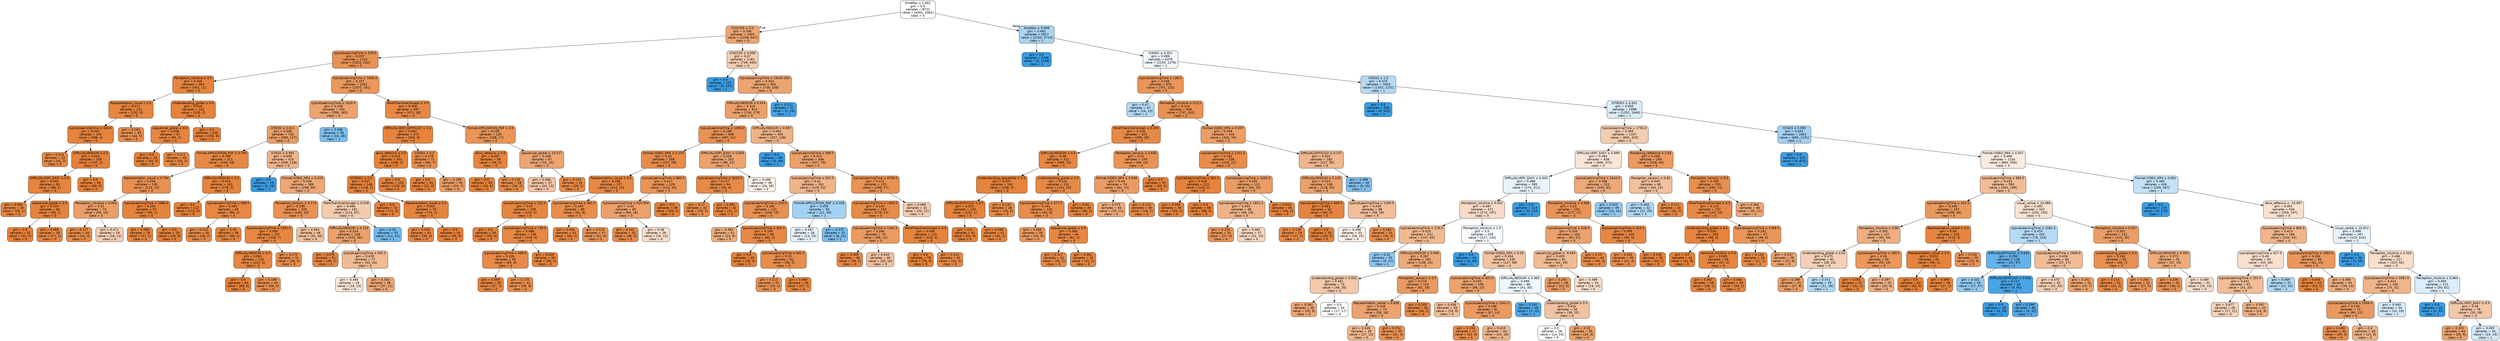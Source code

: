 digraph Tree {
node [shape=box, style="filled, rounded", color="black", fontname=helvetica] ;
edge [fontname=helvetica] ;
0 [label=<timeMax &le; 1.001<br/>gini = 0.5<br/>samples = 8722<br/>value = [4361, 4361]<br/>class = 0>, fillcolor="#e5813900"] ;
1 [label=<ICHCC05 &le; 0.0<br/>gini = 0.346<br/>samples = 2905<br/>value = [2258, 647]<br/>class = 0>, fillcolor="#e58139b6"] ;
0 -> 1 [labeldistance=2.5, labelangle=45, headlabel="True"] ;
2 [label=<typicalLearningTime &le; 529.5<br/>gini = 0.207<br/>samples = 1724<br/>value = [1522, 202]<br/>class = 0>, fillcolor="#e58139dd"] ;
1 -> 2 ;
3 [label=<Perception_intuitive &le; 0.5<br/>gini = 0.046<br/>samples = 463<br/>value = [452, 11]<br/>class = 0>, fillcolor="#e58139f9"] ;
2 -> 3 ;
4 [label=<Representation_visual &le; 0.5<br/>gini = 0.072<br/>samples = 241<br/>value = [232, 9]<br/>class = 0>, fillcolor="#e58139f5"] ;
3 -> 4 ;
5 [label=<typicalLearningTime &le; 164.0<br/>gini = 0.041<br/>samples = 192<br/>value = [188, 4]<br/>class = 0>, fillcolor="#e58139fa"] ;
4 -> 5 ;
6 [label=<gini = 0.114<br/>samples = 33<br/>value = [31, 2]<br/>class = 0>, fillcolor="#e58139ef"] ;
5 -> 6 ;
7 [label=<Difficulty.MEDIUM &le; 0.5<br/>gini = 0.025<br/>samples = 159<br/>value = [157, 2]<br/>class = 0>, fillcolor="#e58139fc"] ;
5 -> 7 ;
8 [label=<Difficulty.VERY_EASY &le; 0.5<br/>gini = 0.043<br/>samples = 90<br/>value = [88, 2]<br/>class = 0>, fillcolor="#e58139f9"] ;
7 -> 8 ;
9 [label=<gini = 0.064<br/>samples = 30<br/>value = [29, 1]<br/>class = 0>, fillcolor="#e58139f6"] ;
8 -> 9 ;
10 [label=<sequencial_global &le; 0.0<br/>gini = 0.033<br/>samples = 60<br/>value = [59, 1]<br/>class = 0>, fillcolor="#e58139fb"] ;
8 -> 10 ;
11 [label=<gini = 0.0<br/>samples = 32<br/>value = [32, 0]<br/>class = 0>, fillcolor="#e58139ff"] ;
10 -> 11 ;
12 [label=<gini = 0.069<br/>samples = 28<br/>value = [27, 1]<br/>class = 0>, fillcolor="#e58139f6"] ;
10 -> 12 ;
13 [label=<gini = 0.0<br/>samples = 69<br/>value = [69, 0]<br/>class = 0>, fillcolor="#e58139ff"] ;
7 -> 13 ;
14 [label=<gini = 0.183<br/>samples = 49<br/>value = [44, 5]<br/>class = 0>, fillcolor="#e58139e2"] ;
4 -> 14 ;
15 [label=<Understanding_global &le; 0.5<br/>gini = 0.018<br/>samples = 222<br/>value = [220, 2]<br/>class = 0>, fillcolor="#e58139fd"] ;
3 -> 15 ;
16 [label=<sequencial_global &le; 0.0<br/>gini = 0.058<br/>samples = 67<br/>value = [65, 2]<br/>class = 0>, fillcolor="#e58139f7"] ;
15 -> 16 ;
17 [label=<gini = 0.0<br/>samples = 33<br/>value = [33, 0]<br/>class = 0>, fillcolor="#e58139ff"] ;
16 -> 17 ;
18 [label=<gini = 0.111<br/>samples = 34<br/>value = [32, 2]<br/>class = 0>, fillcolor="#e58139ef"] ;
16 -> 18 ;
19 [label=<gini = 0.0<br/>samples = 155<br/>value = [155, 0]<br/>class = 0>, fillcolor="#e58139ff"] ;
15 -> 19 ;
20 [label=<typicalLearningTime &le; 1835.0<br/>gini = 0.257<br/>samples = 1261<br/>value = [1070, 191]<br/>class = 0>, fillcolor="#e58139d1"] ;
2 -> 20 ;
21 [label=<typicalLearningTime &le; 1818.0<br/>gini = 0.339<br/>samples = 764<br/>value = [599, 165]<br/>class = 0>, fillcolor="#e58139b9"] ;
20 -> 21 ;
22 [label=<ICRC02 &le; 0.011<br/>gini = 0.306<br/>samples = 726<br/>value = [589, 137]<br/>class = 0>, fillcolor="#e58139c4"] ;
21 -> 22 ;
23 [label=<Format.APPLICATION_PDF &le; 0.794<br/>gini = 0.109<br/>samples = 311<br/>value = [293, 18]<br/>class = 0>, fillcolor="#e58139ef"] ;
22 -> 23 ;
24 [label=<Representation_visual &le; 0.794<br/>gini = 0.204<br/>samples = 130<br/>value = [115, 15]<br/>class = 0>, fillcolor="#e58139de"] ;
23 -> 24 ;
25 [label=<Perception_intuitive &le; 0.004<br/>gini = 0.31<br/>samples = 73<br/>value = [59, 14]<br/>class = 0>, fillcolor="#e58139c2"] ;
24 -> 25 ;
26 [label=<gini = 0.127<br/>samples = 44<br/>value = [41, 3]<br/>class = 0>, fillcolor="#e58139ec"] ;
25 -> 26 ;
27 [label=<gini = 0.471<br/>samples = 29<br/>value = [18, 11]<br/>class = 0>, fillcolor="#e5813963"] ;
25 -> 27 ;
28 [label=<typicalLearningTime &le; 1086.0<br/>gini = 0.034<br/>samples = 57<br/>value = [56, 1]<br/>class = 0>, fillcolor="#e58139fa"] ;
24 -> 28 ;
29 [label=<gini = 0.069<br/>samples = 28<br/>value = [27, 1]<br/>class = 0>, fillcolor="#e58139f6"] ;
28 -> 29 ;
30 [label=<gini = 0.0<br/>samples = 29<br/>value = [29, 0]<br/>class = 0>, fillcolor="#e58139ff"] ;
28 -> 30 ;
31 [label=<Difficulty.MEDIUM &le; 0.5<br/>gini = 0.033<br/>samples = 181<br/>value = [178, 3]<br/>class = 0>, fillcolor="#e58139fb"] ;
23 -> 31 ;
32 [label=<gini = 0.0<br/>samples = 112<br/>value = [112, 0]<br/>class = 0>, fillcolor="#e58139ff"] ;
31 -> 32 ;
33 [label=<typicalLearningTime &le; 999.0<br/>gini = 0.083<br/>samples = 69<br/>value = [66, 3]<br/>class = 0>, fillcolor="#e58139f3"] ;
31 -> 33 ;
34 [label=<gini = 0.124<br/>samples = 30<br/>value = [28, 2]<br/>class = 0>, fillcolor="#e58139ed"] ;
33 -> 34 ;
35 [label=<gini = 0.05<br/>samples = 39<br/>value = [38, 1]<br/>class = 0>, fillcolor="#e58139f8"] ;
33 -> 35 ;
36 [label=<ICFA02 &le; 0.992<br/>gini = 0.409<br/>samples = 415<br/>value = [296, 119]<br/>class = 0>, fillcolor="#e5813998"] ;
22 -> 36 ;
37 [label=<gini = 0.0<br/>samples = 29<br/>value = [0, 29]<br/>class = 1>, fillcolor="#399de5ff"] ;
36 -> 37 ;
38 [label=<Format.VIDEO_MP4 &le; 0.028<br/>gini = 0.358<br/>samples = 386<br/>value = [296, 90]<br/>class = 0>, fillcolor="#e58139b1"] ;
36 -> 38 ;
39 [label=<Perception_sensory &le; 0.174<br/>gini = 0.199<br/>samples = 205<br/>value = [182, 23]<br/>class = 0>, fillcolor="#e58139df"] ;
38 -> 39 ;
40 [label=<typicalLearningTime &le; 1391.0<br/>gini = 0.085<br/>samples = 157<br/>value = [150, 7]<br/>class = 0>, fillcolor="#e58139f3"] ;
39 -> 40 ;
41 [label=<Difficulty.MEDIUM &le; 0.5<br/>gini = 0.061<br/>samples = 126<br/>value = [122, 4]<br/>class = 0>, fillcolor="#e58139f7"] ;
40 -> 41 ;
42 [label=<gini = 0.0<br/>samples = 83<br/>value = [83, 0]<br/>class = 0>, fillcolor="#e58139ff"] ;
41 -> 42 ;
43 [label=<gini = 0.169<br/>samples = 43<br/>value = [39, 4]<br/>class = 0>, fillcolor="#e58139e5"] ;
41 -> 43 ;
44 [label=<gini = 0.175<br/>samples = 31<br/>value = [28, 3]<br/>class = 0>, fillcolor="#e58139e4"] ;
40 -> 44 ;
45 [label=<gini = 0.444<br/>samples = 48<br/>value = [32, 16]<br/>class = 0>, fillcolor="#e581397f"] ;
39 -> 45 ;
46 [label=<MoreThanOneConcept &le; 0.028<br/>gini = 0.466<br/>samples = 181<br/>value = [114, 67]<br/>class = 0>, fillcolor="#e5813969"] ;
38 -> 46 ;
47 [label=<Difficulty.MEDIUM &le; 0.125<br/>gini = 0.324<br/>samples = 128<br/>value = [102, 26]<br/>class = 0>, fillcolor="#e58139be"] ;
46 -> 47 ;
48 [label=<gini = 0.075<br/>samples = 51<br/>value = [49, 2]<br/>class = 0>, fillcolor="#e58139f5"] ;
47 -> 48 ;
49 [label=<typicalLearningTime &le; 902.5<br/>gini = 0.429<br/>samples = 77<br/>value = [53, 24]<br/>class = 0>, fillcolor="#e581398c"] ;
47 -> 49 ;
50 [label=<gini = 0.495<br/>samples = 29<br/>value = [16, 13]<br/>class = 0>, fillcolor="#e5813930"] ;
49 -> 50 ;
51 [label=<gini = 0.353<br/>samples = 48<br/>value = [37, 11]<br/>class = 0>, fillcolor="#e58139b3"] ;
49 -> 51 ;
52 [label=<gini = 0.35<br/>samples = 53<br/>value = [12, 41]<br/>class = 1>, fillcolor="#399de5b4"] ;
46 -> 52 ;
53 [label=<gini = 0.388<br/>samples = 38<br/>value = [10, 28]<br/>class = 1>, fillcolor="#399de5a4"] ;
21 -> 53 ;
54 [label=<MoreThanOneConcept &le; 0.5<br/>gini = 0.099<br/>samples = 497<br/>value = [471, 26]<br/>class = 0>, fillcolor="#e58139f1"] ;
20 -> 54 ;
55 [label=<Difficulty.VERY_DIFFICULT &le; 0.5<br/>gini = 0.047<br/>samples = 372<br/>value = [363, 9]<br/>class = 0>, fillcolor="#e58139f9"] ;
54 -> 55 ;
56 [label=<ativo_reflexivo &le; 0.0<br/>gini = 0.013<br/>samples = 301<br/>value = [299, 2]<br/>class = 0>, fillcolor="#e58139fd"] ;
55 -> 56 ;
57 [label=<ICFBD02 &le; 0.5<br/>gini = 0.027<br/>samples = 148<br/>value = [146, 2]<br/>class = 0>, fillcolor="#e58139fc"] ;
56 -> 57 ;
58 [label=<gini = 0.0<br/>samples = 72<br/>value = [72, 0]<br/>class = 0>, fillcolor="#e58139ff"] ;
57 -> 58 ;
59 [label=<Representation_visual &le; 0.5<br/>gini = 0.051<br/>samples = 76<br/>value = [74, 2]<br/>class = 0>, fillcolor="#e58139f8"] ;
57 -> 59 ;
60 [label=<gini = 0.093<br/>samples = 41<br/>value = [39, 2]<br/>class = 0>, fillcolor="#e58139f2"] ;
59 -> 60 ;
61 [label=<gini = 0.0<br/>samples = 35<br/>value = [35, 0]<br/>class = 0>, fillcolor="#e58139ff"] ;
59 -> 61 ;
62 [label=<gini = 0.0<br/>samples = 153<br/>value = [153, 0]<br/>class = 0>, fillcolor="#e58139ff"] ;
56 -> 62 ;
63 [label=<ICES02 &le; 0.5<br/>gini = 0.178<br/>samples = 71<br/>value = [64, 7]<br/>class = 0>, fillcolor="#e58139e3"] ;
55 -> 63 ;
64 [label=<gini = 0.0<br/>samples = 31<br/>value = [31, 0]<br/>class = 0>, fillcolor="#e58139ff"] ;
63 -> 64 ;
65 [label=<gini = 0.289<br/>samples = 40<br/>value = [33, 7]<br/>class = 0>, fillcolor="#e58139c9"] ;
63 -> 65 ;
66 [label=<Format.APPLICATION_PDF &le; 0.5<br/>gini = 0.235<br/>samples = 125<br/>value = [108, 17]<br/>class = 0>, fillcolor="#e58139d7"] ;
54 -> 66 ;
67 [label=<ativo_reflexivo &le; 0.0<br/>gini = 0.067<br/>samples = 58<br/>value = [56, 2]<br/>class = 0>, fillcolor="#e58139f6"] ;
66 -> 67 ;
68 [label=<gini = 0.0<br/>samples = 30<br/>value = [30, 0]<br/>class = 0>, fillcolor="#e58139ff"] ;
67 -> 68 ;
69 [label=<gini = 0.133<br/>samples = 28<br/>value = [26, 2]<br/>class = 0>, fillcolor="#e58139eb"] ;
67 -> 69 ;
70 [label=<sequencial_global &le; 10.517<br/>gini = 0.348<br/>samples = 67<br/>value = [52, 15]<br/>class = 0>, fillcolor="#e58139b5"] ;
66 -> 70 ;
71 [label=<gini = 0.456<br/>samples = 37<br/>value = [24, 13]<br/>class = 0>, fillcolor="#e5813975"] ;
70 -> 71 ;
72 [label=<gini = 0.124<br/>samples = 30<br/>value = [28, 2]<br/>class = 0>, fillcolor="#e58139ed"] ;
70 -> 72 ;
73 [label=<ICHCC05 &le; 0.999<br/>gini = 0.47<br/>samples = 1181<br/>value = [736, 445]<br/>class = 0>, fillcolor="#e5813965"] ;
1 -> 73 ;
74 [label=<gini = 0.0<br/>samples = 237<br/>value = [0, 237]<br/>class = 1>, fillcolor="#399de5ff"] ;
73 -> 74 ;
75 [label=<typicalLearningTime &le; 19435.292<br/>gini = 0.344<br/>samples = 944<br/>value = [736, 208]<br/>class = 0>, fillcolor="#e58139b7"] ;
73 -> 75 ;
76 [label=<Difficulty.MEDIUM &le; 0.014<br/>gini = 0.315<br/>samples = 913<br/>value = [734, 179]<br/>class = 0>, fillcolor="#e58139c1"] ;
75 -> 76 ;
77 [label=<typicalLearningTime &le; 1996.0<br/>gini = 0.198<br/>samples = 458<br/>value = [407, 51]<br/>class = 0>, fillcolor="#e58139df"] ;
76 -> 77 ;
78 [label=<Format.VIDEO_MP4 &le; 0.203<br/>gini = 0.15<br/>samples = 356<br/>value = [327, 29]<br/>class = 0>, fillcolor="#e58139e8"] ;
77 -> 78 ;
79 [label=<Representation_visual &le; 0.5<br/>gini = 0.108<br/>samples = 227<br/>value = [214, 13]<br/>class = 0>, fillcolor="#e58139f0"] ;
78 -> 79 ;
80 [label=<typicalLearningTime &le; 312.0<br/>gini = 0.07<br/>samples = 138<br/>value = [133, 5]<br/>class = 0>, fillcolor="#e58139f5"] ;
79 -> 80 ;
81 [label=<gini = 0.0<br/>samples = 29<br/>value = [29, 0]<br/>class = 0>, fillcolor="#e58139ff"] ;
80 -> 81 ;
82 [label=<typicalLearningTime &le; 736.0<br/>gini = 0.088<br/>samples = 109<br/>value = [104, 5]<br/>class = 0>, fillcolor="#e58139f3"] ;
80 -> 82 ;
83 [label=<typicalLearningTime &le; 489.0<br/>gini = 0.126<br/>samples = 59<br/>value = [55, 4]<br/>class = 0>, fillcolor="#e58139ec"] ;
82 -> 83 ;
84 [label=<gini = 0.069<br/>samples = 28<br/>value = [27, 1]<br/>class = 0>, fillcolor="#e58139f6"] ;
83 -> 84 ;
85 [label=<gini = 0.175<br/>samples = 31<br/>value = [28, 3]<br/>class = 0>, fillcolor="#e58139e4"] ;
83 -> 85 ;
86 [label=<gini = 0.039<br/>samples = 50<br/>value = [49, 1]<br/>class = 0>, fillcolor="#e58139fa"] ;
82 -> 86 ;
87 [label=<typicalLearningTime &le; 561.0<br/>gini = 0.164<br/>samples = 89<br/>value = [81, 8]<br/>class = 0>, fillcolor="#e58139e6"] ;
79 -> 87 ;
88 [label=<gini = 0.091<br/>samples = 42<br/>value = [40, 2]<br/>class = 0>, fillcolor="#e58139f2"] ;
87 -> 88 ;
89 [label=<gini = 0.223<br/>samples = 47<br/>value = [41, 6]<br/>class = 0>, fillcolor="#e58139da"] ;
87 -> 89 ;
90 [label=<typicalLearningTime &le; 880.5<br/>gini = 0.217<br/>samples = 129<br/>value = [113, 16]<br/>class = 0>, fillcolor="#e58139db"] ;
78 -> 90 ;
91 [label=<typicalLearningTime &le; 619.954<br/>gini = 0.32<br/>samples = 80<br/>value = [64, 16]<br/>class = 0>, fillcolor="#e58139bf"] ;
90 -> 91 ;
92 [label=<gini = 0.142<br/>samples = 52<br/>value = [48, 4]<br/>class = 0>, fillcolor="#e58139ea"] ;
91 -> 92 ;
93 [label=<gini = 0.49<br/>samples = 28<br/>value = [16, 12]<br/>class = 0>, fillcolor="#e5813940"] ;
91 -> 93 ;
94 [label=<gini = 0.0<br/>samples = 49<br/>value = [49, 0]<br/>class = 0>, fillcolor="#e58139ff"] ;
90 -> 94 ;
95 [label=<Difficulty.VERY_EASY &le; 0.059<br/>gini = 0.338<br/>samples = 102<br/>value = [80, 22]<br/>class = 0>, fillcolor="#e58139b9"] ;
77 -> 95 ;
96 [label=<typicalLearningTime &le; 3020.5<br/>gini = 0.117<br/>samples = 64<br/>value = [60, 4]<br/>class = 0>, fillcolor="#e58139ee"] ;
95 -> 96 ;
97 [label=<gini = 0.17<br/>samples = 32<br/>value = [29, 3]<br/>class = 0>, fillcolor="#e58139e5"] ;
96 -> 97 ;
98 [label=<gini = 0.061<br/>samples = 32<br/>value = [31, 1]<br/>class = 0>, fillcolor="#e58139f7"] ;
96 -> 98 ;
99 [label=<gini = 0.499<br/>samples = 38<br/>value = [20, 18]<br/>class = 0>, fillcolor="#e5813919"] ;
95 -> 99 ;
100 [label=<Difficulty.MEDIUM &le; 0.997<br/>gini = 0.404<br/>samples = 455<br/>value = [327, 128]<br/>class = 0>, fillcolor="#e581399b"] ;
76 -> 100 ;
101 [label=<gini = 0.0<br/>samples = 49<br/>value = [0, 49]<br/>class = 1>, fillcolor="#399de5ff"] ;
100 -> 101 ;
102 [label=<typicalLearningTime &le; 999.0<br/>gini = 0.313<br/>samples = 406<br/>value = [327, 79]<br/>class = 0>, fillcolor="#e58139c1"] ;
100 -> 102 ;
103 [label=<typicalLearningTime &le; 832.5<br/>gini = 0.41<br/>samples = 181<br/>value = [129, 52]<br/>class = 0>, fillcolor="#e5813998"] ;
102 -> 103 ;
104 [label=<typicalLearningTime &le; 224.0<br/>gini = 0.192<br/>samples = 121<br/>value = [108, 13]<br/>class = 0>, fillcolor="#e58139e0"] ;
103 -> 104 ;
105 [label=<gini = 0.383<br/>samples = 31<br/>value = [23, 8]<br/>class = 0>, fillcolor="#e58139a6"] ;
104 -> 105 ;
106 [label=<typicalLearningTime &le; 391.5<br/>gini = 0.105<br/>samples = 90<br/>value = [85, 5]<br/>class = 0>, fillcolor="#e58139f0"] ;
104 -> 106 ;
107 [label=<gini = 0.0<br/>samples = 29<br/>value = [29, 0]<br/>class = 0>, fillcolor="#e58139ff"] ;
106 -> 107 ;
108 [label=<typicalLearningTime &le; 602.5<br/>gini = 0.15<br/>samples = 61<br/>value = [56, 5]<br/>class = 0>, fillcolor="#e58139e8"] ;
106 -> 108 ;
109 [label=<gini = 0.213<br/>samples = 33<br/>value = [29, 4]<br/>class = 0>, fillcolor="#e58139dc"] ;
108 -> 109 ;
110 [label=<gini = 0.069<br/>samples = 28<br/>value = [27, 1]<br/>class = 0>, fillcolor="#e58139f6"] ;
108 -> 110 ;
111 [label=<Format.APPLICATION_PDF &le; 0.338<br/>gini = 0.455<br/>samples = 60<br/>value = [21, 39]<br/>class = 1>, fillcolor="#399de576"] ;
103 -> 111 ;
112 [label=<gini = 0.497<br/>samples = 28<br/>value = [13, 15]<br/>class = 1>, fillcolor="#399de522"] ;
111 -> 112 ;
113 [label=<gini = 0.375<br/>samples = 32<br/>value = [8, 24]<br/>class = 1>, fillcolor="#399de5aa"] ;
111 -> 113 ;
114 [label=<typicalLearningTime &le; 4756.0<br/>gini = 0.211<br/>samples = 225<br/>value = [198, 27]<br/>class = 0>, fillcolor="#e58139dc"] ;
102 -> 114 ;
115 [label=<typicalLearningTime &le; 1659.5<br/>gini = 0.143<br/>samples = 193<br/>value = [178, 15]<br/>class = 0>, fillcolor="#e58139ea"] ;
114 -> 115 ;
116 [label=<typicalLearningTime &le; 1391.5<br/>gini = 0.284<br/>samples = 70<br/>value = [58, 12]<br/>class = 0>, fillcolor="#e58139ca"] ;
115 -> 116 ;
117 [label=<gini = 0.095<br/>samples = 40<br/>value = [38, 2]<br/>class = 0>, fillcolor="#e58139f2"] ;
116 -> 117 ;
118 [label=<gini = 0.444<br/>samples = 30<br/>value = [20, 10]<br/>class = 0>, fillcolor="#e581397f"] ;
116 -> 118 ;
119 [label=<MoreThanOneConcept &le; 0.5<br/>gini = 0.048<br/>samples = 123<br/>value = [120, 3]<br/>class = 0>, fillcolor="#e58139f9"] ;
115 -> 119 ;
120 [label=<gini = 0.0<br/>samples = 78<br/>value = [78, 0]<br/>class = 0>, fillcolor="#e58139ff"] ;
119 -> 120 ;
121 [label=<gini = 0.124<br/>samples = 45<br/>value = [42, 3]<br/>class = 0>, fillcolor="#e58139ed"] ;
119 -> 121 ;
122 [label=<gini = 0.469<br/>samples = 32<br/>value = [20, 12]<br/>class = 0>, fillcolor="#e5813966"] ;
114 -> 122 ;
123 [label=<gini = 0.121<br/>samples = 31<br/>value = [2, 29]<br/>class = 1>, fillcolor="#399de5ed"] ;
75 -> 123 ;
124 [label=<timeMax &le; 9.998<br/>gini = 0.462<br/>samples = 5817<br/>value = [2103, 3714]<br/>class = 1>, fillcolor="#399de56f"] ;
0 -> 124 [labeldistance=2.5, labelangle=-45, headlabel="False"] ;
125 [label=<gini = 0.0<br/>samples = 1438<br/>value = [0, 1438]<br/>class = 1>, fillcolor="#399de5ff"] ;
124 -> 125 ;
126 [label=<ICSN02 &le; 0.001<br/>gini = 0.499<br/>samples = 4379<br/>value = [2103, 2276]<br/>class = 1>, fillcolor="#399de513"] ;
124 -> 126 ;
127 [label=<typicalLearningTime &le; 138.5<br/>gini = 0.245<br/>samples = 876<br/>value = [751, 125]<br/>class = 0>, fillcolor="#e58139d5"] ;
126 -> 127 ;
128 [label=<gini = 0.47<br/>samples = 37<br/>value = [14, 23]<br/>class = 1>, fillcolor="#399de564"] ;
127 -> 128 ;
129 [label=<Perception_intuitive &le; 0.011<br/>gini = 0.214<br/>samples = 839<br/>value = [737, 102]<br/>class = 0>, fillcolor="#e58139dc"] ;
127 -> 129 ;
130 [label=<MoreThanOneConcept &le; 0.355<br/>gini = 0.116<br/>samples = 421<br/>value = [395, 26]<br/>class = 0>, fillcolor="#e58139ee"] ;
129 -> 130 ;
131 [label=<Difficulty.MEDIUM &le; 0.5<br/>gini = 0.08<br/>samples = 312<br/>value = [299, 13]<br/>class = 0>, fillcolor="#e58139f4"] ;
130 -> 131 ;
132 [label=<Understanding_sequential &le; 0.5<br/>gini = 0.037<br/>samples = 161<br/>value = [158, 3]<br/>class = 0>, fillcolor="#e58139fa"] ;
131 -> 132 ;
133 [label=<Difficulty.DIFFICULT &le; 0.5<br/>gini = 0.015<br/>samples = 133<br/>value = [132, 1]<br/>class = 0>, fillcolor="#e58139fd"] ;
132 -> 133 ;
134 [label=<gini = 0.0<br/>samples = 92<br/>value = [92, 0]<br/>class = 0>, fillcolor="#e58139ff"] ;
133 -> 134 ;
135 [label=<gini = 0.048<br/>samples = 41<br/>value = [40, 1]<br/>class = 0>, fillcolor="#e58139f9"] ;
133 -> 135 ;
136 [label=<gini = 0.133<br/>samples = 28<br/>value = [26, 2]<br/>class = 0>, fillcolor="#e58139eb"] ;
132 -> 136 ;
137 [label=<Understanding_global &le; 0.5<br/>gini = 0.124<br/>samples = 151<br/>value = [141, 10]<br/>class = 0>, fillcolor="#e58139ed"] ;
131 -> 137 ;
138 [label=<typicalLearningTime &le; 977.5<br/>gini = 0.161<br/>samples = 102<br/>value = [93, 9]<br/>class = 0>, fillcolor="#e58139e6"] ;
137 -> 138 ;
139 [label=<gini = 0.266<br/>samples = 38<br/>value = [32, 6]<br/>class = 0>, fillcolor="#e58139cf"] ;
138 -> 139 ;
140 [label=<sequencial_global &le; 0.0<br/>gini = 0.089<br/>samples = 64<br/>value = [61, 3]<br/>class = 0>, fillcolor="#e58139f2"] ;
138 -> 140 ;
141 [label=<gini = 0.117<br/>samples = 32<br/>value = [30, 2]<br/>class = 0>, fillcolor="#e58139ee"] ;
140 -> 141 ;
142 [label=<gini = 0.061<br/>samples = 32<br/>value = [31, 1]<br/>class = 0>, fillcolor="#e58139f7"] ;
140 -> 142 ;
143 [label=<gini = 0.04<br/>samples = 49<br/>value = [48, 1]<br/>class = 0>, fillcolor="#e58139fa"] ;
137 -> 143 ;
144 [label=<Perception_sensory &le; 0.645<br/>gini = 0.21<br/>samples = 109<br/>value = [96, 13]<br/>class = 0>, fillcolor="#e58139dc"] ;
130 -> 144 ;
145 [label=<Format.VIDEO_MP4 &le; 0.946<br/>gini = 0.29<br/>samples = 74<br/>value = [61, 13]<br/>class = 0>, fillcolor="#e58139c9"] ;
144 -> 145 ;
146 [label=<gini = 0.375<br/>samples = 44<br/>value = [33, 11]<br/>class = 0>, fillcolor="#e58139aa"] ;
145 -> 146 ;
147 [label=<gini = 0.124<br/>samples = 30<br/>value = [28, 2]<br/>class = 0>, fillcolor="#e58139ed"] ;
145 -> 147 ;
148 [label=<gini = 0.0<br/>samples = 35<br/>value = [35, 0]<br/>class = 0>, fillcolor="#e58139ff"] ;
144 -> 148 ;
149 [label=<Format.VIDEO_MP4 &le; 0.007<br/>gini = 0.298<br/>samples = 418<br/>value = [342, 76]<br/>class = 0>, fillcolor="#e58139c6"] ;
129 -> 149 ;
150 [label=<typicalLearningTime &le; 1201.0<br/>gini = 0.162<br/>samples = 236<br/>value = [215, 21]<br/>class = 0>, fillcolor="#e58139e6"] ;
149 -> 150 ;
151 [label=<typicalLearningTime &le; 361.0<br/>gini = 0.016<br/>samples = 123<br/>value = [122, 1]<br/>class = 0>, fillcolor="#e58139fd"] ;
150 -> 151 ;
152 [label=<gini = 0.056<br/>samples = 35<br/>value = [34, 1]<br/>class = 0>, fillcolor="#e58139f8"] ;
151 -> 152 ;
153 [label=<gini = 0.0<br/>samples = 88<br/>value = [88, 0]<br/>class = 0>, fillcolor="#e58139ff"] ;
151 -> 153 ;
154 [label=<typicalLearningTime &le; 2565.5<br/>gini = 0.291<br/>samples = 113<br/>value = [93, 20]<br/>class = 0>, fillcolor="#e58139c8"] ;
150 -> 154 ;
155 [label=<typicalLearningTime &le; 1801.5<br/>gini = 0.403<br/>samples = 68<br/>value = [49, 19]<br/>class = 0>, fillcolor="#e581399c"] ;
154 -> 155 ;
156 [label=<gini = 0.225<br/>samples = 31<br/>value = [27, 4]<br/>class = 0>, fillcolor="#e58139d9"] ;
155 -> 156 ;
157 [label=<gini = 0.482<br/>samples = 37<br/>value = [22, 15]<br/>class = 0>, fillcolor="#e5813951"] ;
155 -> 157 ;
158 [label=<gini = 0.043<br/>samples = 45<br/>value = [44, 1]<br/>class = 0>, fillcolor="#e58139f9"] ;
154 -> 158 ;
159 [label=<Difficulty.DIFFICULT &le; 0.157<br/>gini = 0.422<br/>samples = 182<br/>value = [127, 55]<br/>class = 0>, fillcolor="#e5813991"] ;
149 -> 159 ;
160 [label=<Difficulty.MEDIUM &le; 0.119<br/>gini = 0.323<br/>samples = 148<br/>value = [118, 30]<br/>class = 0>, fillcolor="#e58139be"] ;
159 -> 160 ;
161 [label=<typicalLearningTime &le; 699.0<br/>gini = 0.062<br/>samples = 62<br/>value = [60, 2]<br/>class = 0>, fillcolor="#e58139f6"] ;
160 -> 161 ;
162 [label=<gini = 0.128<br/>samples = 29<br/>value = [27, 2]<br/>class = 0>, fillcolor="#e58139ec"] ;
161 -> 162 ;
163 [label=<gini = 0.0<br/>samples = 33<br/>value = [33, 0]<br/>class = 0>, fillcolor="#e58139ff"] ;
161 -> 163 ;
164 [label=<typicalLearningTime &le; 1300.5<br/>gini = 0.439<br/>samples = 86<br/>value = [58, 28]<br/>class = 0>, fillcolor="#e5813984"] ;
160 -> 164 ;
165 [label=<gini = 0.498<br/>samples = 53<br/>value = [28, 25]<br/>class = 0>, fillcolor="#e581391b"] ;
164 -> 165 ;
166 [label=<gini = 0.165<br/>samples = 33<br/>value = [30, 3]<br/>class = 0>, fillcolor="#e58139e6"] ;
164 -> 166 ;
167 [label=<gini = 0.389<br/>samples = 34<br/>value = [9, 25]<br/>class = 1>, fillcolor="#399de5a3"] ;
159 -> 167 ;
168 [label=<ICRC02 &le; 1.0<br/>gini = 0.474<br/>samples = 3503<br/>value = [1352, 2151]<br/>class = 1>, fillcolor="#399de55f"] ;
126 -> 168 ;
169 [label=<gini = 0.0<br/>samples = 505<br/>value = [0, 505]<br/>class = 1>, fillcolor="#399de5ff"] ;
168 -> 169 ;
170 [label=<ICFBD03 &le; 0.001<br/>gini = 0.495<br/>samples = 2998<br/>value = [1352, 1646]<br/>class = 1>, fillcolor="#399de52e"] ;
168 -> 170 ;
171 [label=<typicalLearningTime &le; 1793.0<br/>gini = 0.469<br/>samples = 1107<br/>value = [692, 415]<br/>class = 0>, fillcolor="#e5813966"] ;
170 -> 171 ;
172 [label=<Difficulty.VERY_EASY &le; 0.999<br/>gini = 0.494<br/>samples = 838<br/>value = [466, 372]<br/>class = 0>, fillcolor="#e5813933"] ;
171 -> 172 ;
173 [label=<Difficulty.VERY_EASY &le; 0.003<br/>gini = 0.498<br/>samples = 585<br/>value = [274, 311]<br/>class = 1>, fillcolor="#399de51e"] ;
172 -> 173 ;
174 [label=<Perception_intuitive &le; 0.001<br/>gini = 0.487<br/>samples = 471<br/>value = [274, 197]<br/>class = 0>, fillcolor="#e5813948"] ;
173 -> 174 ;
175 [label=<typicalLearningTime &le; 176.5<br/>gini = 0.425<br/>samples = 212<br/>value = [147, 65]<br/>class = 0>, fillcolor="#e581398e"] ;
174 -> 175 ;
176 [label=<gini = 0.42<br/>samples = 30<br/>value = [9, 21]<br/>class = 1>, fillcolor="#399de592"] ;
175 -> 176 ;
177 [label=<Difficulty.MEDIUM &le; 0.968<br/>gini = 0.367<br/>samples = 182<br/>value = [138, 44]<br/>class = 0>, fillcolor="#e58139ae"] ;
175 -> 177 ;
178 [label=<Understanding_global &le; 0.032<br/>gini = 0.461<br/>samples = 72<br/>value = [46, 26]<br/>class = 0>, fillcolor="#e581396f"] ;
177 -> 178 ;
179 [label=<gini = 0.361<br/>samples = 38<br/>value = [29, 9]<br/>class = 0>, fillcolor="#e58139b0"] ;
178 -> 179 ;
180 [label=<gini = 0.5<br/>samples = 34<br/>value = [17, 17]<br/>class = 0>, fillcolor="#e5813900"] ;
178 -> 180 ;
181 [label=<Perception_sensory &le; 0.5<br/>gini = 0.274<br/>samples = 110<br/>value = [92, 18]<br/>class = 0>, fillcolor="#e58139cd"] ;
177 -> 181 ;
182 [label=<Representation_verbal &le; 0.938<br/>gini = 0.339<br/>samples = 74<br/>value = [58, 16]<br/>class = 0>, fillcolor="#e58139b9"] ;
181 -> 182 ;
183 [label=<gini = 0.426<br/>samples = 39<br/>value = [27, 12]<br/>class = 0>, fillcolor="#e581398e"] ;
182 -> 183 ;
184 [label=<gini = 0.202<br/>samples = 35<br/>value = [31, 4]<br/>class = 0>, fillcolor="#e58139de"] ;
182 -> 184 ;
185 [label=<gini = 0.105<br/>samples = 36<br/>value = [34, 2]<br/>class = 0>, fillcolor="#e58139f0"] ;
181 -> 185 ;
186 [label=<Perception_intuitive &le; 1.0<br/>gini = 0.5<br/>samples = 259<br/>value = [127, 132]<br/>class = 1>, fillcolor="#399de50a"] ;
174 -> 186 ;
187 [label=<gini = 0.0<br/>samples = 64<br/>value = [0, 64]<br/>class = 1>, fillcolor="#399de5ff"] ;
186 -> 187 ;
188 [label=<Format.VIDEO_MP4 &le; 0.03<br/>gini = 0.454<br/>samples = 195<br/>value = [127, 68]<br/>class = 0>, fillcolor="#e5813976"] ;
186 -> 188 ;
189 [label=<typicalLearningTime &le; 403.0<br/>gini = 0.333<br/>samples = 109<br/>value = [86, 23]<br/>class = 0>, fillcolor="#e58139bb"] ;
188 -> 189 ;
190 [label=<gini = 0.436<br/>samples = 28<br/>value = [19, 9]<br/>class = 0>, fillcolor="#e5813986"] ;
189 -> 190 ;
191 [label=<typicalLearningTime &le; 1041.0<br/>gini = 0.286<br/>samples = 81<br/>value = [67, 14]<br/>class = 0>, fillcolor="#e58139ca"] ;
189 -> 191 ;
192 [label=<gini = 0.156<br/>samples = 47<br/>value = [43, 4]<br/>class = 0>, fillcolor="#e58139e7"] ;
191 -> 192 ;
193 [label=<gini = 0.415<br/>samples = 34<br/>value = [24, 10]<br/>class = 0>, fillcolor="#e5813995"] ;
191 -> 193 ;
194 [label=<Difficulty.MEDIUM &le; 0.965<br/>gini = 0.499<br/>samples = 86<br/>value = [41, 45]<br/>class = 1>, fillcolor="#399de517"] ;
188 -> 194 ;
195 [label=<gini = 0.191<br/>samples = 28<br/>value = [3, 25]<br/>class = 1>, fillcolor="#399de5e0"] ;
194 -> 195 ;
196 [label=<Understanding_global &le; 0.5<br/>gini = 0.452<br/>samples = 58<br/>value = [38, 20]<br/>class = 0>, fillcolor="#e5813979"] ;
194 -> 196 ;
197 [label=<gini = 0.5<br/>samples = 28<br/>value = [14, 14]<br/>class = 0>, fillcolor="#e5813900"] ;
196 -> 197 ;
198 [label=<gini = 0.32<br/>samples = 30<br/>value = [24, 6]<br/>class = 0>, fillcolor="#e58139bf"] ;
196 -> 198 ;
199 [label=<gini = 0.0<br/>samples = 114<br/>value = [0, 114]<br/>class = 1>, fillcolor="#399de5ff"] ;
173 -> 199 ;
200 [label=<typicalLearningTime &le; 1644.5<br/>gini = 0.366<br/>samples = 253<br/>value = [192, 61]<br/>class = 0>, fillcolor="#e58139ae"] ;
172 -> 200 ;
201 [label=<Perception_intuitive &le; 0.968<br/>gini = 0.23<br/>samples = 204<br/>value = [177, 27]<br/>class = 0>, fillcolor="#e58139d8"] ;
200 -> 201 ;
202 [label=<typicalLearningTime &le; 638.0<br/>gini = 0.334<br/>samples = 104<br/>value = [82, 22]<br/>class = 0>, fillcolor="#e58139bb"] ;
201 -> 202 ;
203 [label=<sequencial_global &le; -9.049<br/>gini = 0.429<br/>samples = 61<br/>value = [42, 19]<br/>class = 0>, fillcolor="#e581398c"] ;
202 -> 203 ;
204 [label=<gini = 0.293<br/>samples = 28<br/>value = [23, 5]<br/>class = 0>, fillcolor="#e58139c8"] ;
203 -> 204 ;
205 [label=<gini = 0.489<br/>samples = 33<br/>value = [19, 14]<br/>class = 0>, fillcolor="#e5813943"] ;
203 -> 205 ;
206 [label=<gini = 0.13<br/>samples = 43<br/>value = [40, 3]<br/>class = 0>, fillcolor="#e58139ec"] ;
202 -> 206 ;
207 [label=<typicalLearningTime &le; 414.5<br/>gini = 0.095<br/>samples = 100<br/>value = [95, 5]<br/>class = 0>, fillcolor="#e58139f2"] ;
201 -> 207 ;
208 [label=<gini = 0.162<br/>samples = 45<br/>value = [41, 4]<br/>class = 0>, fillcolor="#e58139e6"] ;
207 -> 208 ;
209 [label=<gini = 0.036<br/>samples = 55<br/>value = [54, 1]<br/>class = 0>, fillcolor="#e58139fa"] ;
207 -> 209 ;
210 [label=<gini = 0.425<br/>samples = 49<br/>value = [15, 34]<br/>class = 1>, fillcolor="#399de58e"] ;
200 -> 210 ;
211 [label=<Processing_reflective &le; 0.83<br/>gini = 0.269<br/>samples = 269<br/>value = [226, 43]<br/>class = 0>, fillcolor="#e58139ce"] ;
171 -> 211 ;
212 [label=<Perception_sensory &le; 0.92<br/>gini = 0.444<br/>samples = 66<br/>value = [44, 22]<br/>class = 0>, fillcolor="#e581397f"] ;
211 -> 212 ;
213 [label=<gini = 0.469<br/>samples = 32<br/>value = [12, 20]<br/>class = 1>, fillcolor="#399de566"] ;
212 -> 213 ;
214 [label=<gini = 0.111<br/>samples = 34<br/>value = [32, 2]<br/>class = 0>, fillcolor="#e58139ef"] ;
212 -> 214 ;
215 [label=<Perception_sensory &le; 0.5<br/>gini = 0.185<br/>samples = 203<br/>value = [182, 21]<br/>class = 0>, fillcolor="#e58139e2"] ;
211 -> 215 ;
216 [label=<MoreThanOneConcept &le; 0.5<br/>gini = 0.119<br/>samples = 157<br/>value = [147, 10]<br/>class = 0>, fillcolor="#e58139ee"] ;
215 -> 216 ;
217 [label=<Understanding_global &le; 0.5<br/>gini = 0.039<br/>samples = 100<br/>value = [98, 2]<br/>class = 0>, fillcolor="#e58139fa"] ;
216 -> 217 ;
218 [label=<gini = 0.0<br/>samples = 41<br/>value = [41, 0]<br/>class = 0>, fillcolor="#e58139ff"] ;
217 -> 218 ;
219 [label=<sensorial_intuitivo &le; 0.0<br/>gini = 0.065<br/>samples = 59<br/>value = [57, 2]<br/>class = 0>, fillcolor="#e58139f6"] ;
217 -> 219 ;
220 [label=<gini = 0.067<br/>samples = 29<br/>value = [28, 1]<br/>class = 0>, fillcolor="#e58139f6"] ;
219 -> 220 ;
221 [label=<gini = 0.064<br/>samples = 30<br/>value = [29, 1]<br/>class = 0>, fillcolor="#e58139f6"] ;
219 -> 221 ;
222 [label=<typicalLearningTime &le; 2768.5<br/>gini = 0.241<br/>samples = 57<br/>value = [49, 8]<br/>class = 0>, fillcolor="#e58139d5"] ;
216 -> 222 ;
223 [label=<gini = 0.128<br/>samples = 29<br/>value = [27, 2]<br/>class = 0>, fillcolor="#e58139ec"] ;
222 -> 223 ;
224 [label=<gini = 0.337<br/>samples = 28<br/>value = [22, 6]<br/>class = 0>, fillcolor="#e58139b9"] ;
222 -> 224 ;
225 [label=<gini = 0.364<br/>samples = 46<br/>value = [35, 11]<br/>class = 0>, fillcolor="#e58139af"] ;
215 -> 225 ;
226 [label=<ICFA03 &le; 0.999<br/>gini = 0.454<br/>samples = 1891<br/>value = [660, 1231]<br/>class = 1>, fillcolor="#399de576"] ;
170 -> 226 ;
227 [label=<gini = 0.0<br/>samples = 675<br/>value = [0, 675]<br/>class = 1>, fillcolor="#399de5ff"] ;
226 -> 227 ;
228 [label=<Format.VIDEO_MP4 &le; 0.007<br/>gini = 0.496<br/>samples = 1216<br/>value = [660, 556]<br/>class = 0>, fillcolor="#e5813928"] ;
226 -> 228 ;
229 [label=<typicalLearningTime &le; 983.0<br/>gini = 0.435<br/>samples = 590<br/>value = [401, 189]<br/>class = 0>, fillcolor="#e5813987"] ;
228 -> 229 ;
230 [label=<typicalLearningTime &le; 425.5<br/>gini = 0.266<br/>samples = 247<br/>value = [208, 39]<br/>class = 0>, fillcolor="#e58139cf"] ;
229 -> 230 ;
231 [label=<Perception_intuitive &le; 0.98<br/>gini = 0.392<br/>samples = 127<br/>value = [93, 34]<br/>class = 0>, fillcolor="#e58139a2"] ;
230 -> 231 ;
232 [label=<Understanding_global &le; 0.02<br/>gini = 0.475<br/>samples = 62<br/>value = [38, 24]<br/>class = 0>, fillcolor="#e581395e"] ;
231 -> 232 ;
233 [label=<gini = 0.298<br/>samples = 33<br/>value = [27, 6]<br/>class = 0>, fillcolor="#e58139c6"] ;
232 -> 233 ;
234 [label=<gini = 0.471<br/>samples = 29<br/>value = [11, 18]<br/>class = 1>, fillcolor="#399de563"] ;
232 -> 234 ;
235 [label=<typicalLearningTime &le; 280.5<br/>gini = 0.26<br/>samples = 65<br/>value = [55, 10]<br/>class = 0>, fillcolor="#e58139d1"] ;
231 -> 235 ;
236 [label=<gini = 0.061<br/>samples = 32<br/>value = [31, 1]<br/>class = 0>, fillcolor="#e58139f7"] ;
235 -> 236 ;
237 [label=<gini = 0.397<br/>samples = 33<br/>value = [24, 9]<br/>class = 0>, fillcolor="#e581399f"] ;
235 -> 237 ;
238 [label=<Representation_verbal &le; 0.5<br/>gini = 0.08<br/>samples = 120<br/>value = [115, 5]<br/>class = 0>, fillcolor="#e58139f4"] ;
230 -> 238 ;
239 [label=<Representation_visual &le; 0.5<br/>gini = 0.022<br/>samples = 91<br/>value = [90, 1]<br/>class = 0>, fillcolor="#e58139fc"] ;
238 -> 239 ;
240 [label=<gini = 0.0<br/>samples = 63<br/>value = [63, 0]<br/>class = 0>, fillcolor="#e58139ff"] ;
239 -> 240 ;
241 [label=<gini = 0.069<br/>samples = 28<br/>value = [27, 1]<br/>class = 0>, fillcolor="#e58139f6"] ;
239 -> 241 ;
242 [label=<gini = 0.238<br/>samples = 29<br/>value = [25, 4]<br/>class = 0>, fillcolor="#e58139d6"] ;
238 -> 242 ;
243 [label=<visual_verbal &le; 10.988<br/>gini = 0.492<br/>samples = 343<br/>value = [193, 150]<br/>class = 0>, fillcolor="#e5813939"] ;
229 -> 243 ;
244 [label=<typicalLearningTime &le; 1581.5<br/>gini = 0.474<br/>samples = 202<br/>value = [78, 124]<br/>class = 1>, fillcolor="#399de55f"] ;
243 -> 244 ;
245 [label=<Difficulty.DIFFICULT &le; 0.034<br/>gini = 0.293<br/>samples = 118<br/>value = [21, 97]<br/>class = 1>, fillcolor="#399de5c8"] ;
244 -> 245 ;
246 [label=<gini = 0.431<br/>samples = 54<br/>value = [17, 37]<br/>class = 1>, fillcolor="#399de58a"] ;
245 -> 246 ;
247 [label=<Difficulty.DIFFICULT &le; 0.945<br/>gini = 0.117<br/>samples = 64<br/>value = [4, 60]<br/>class = 1>, fillcolor="#399de5ee"] ;
245 -> 247 ;
248 [label=<gini = 0.0<br/>samples = 28<br/>value = [0, 28]<br/>class = 1>, fillcolor="#399de5ff"] ;
247 -> 248 ;
249 [label=<gini = 0.198<br/>samples = 36<br/>value = [4, 32]<br/>class = 1>, fillcolor="#399de5df"] ;
247 -> 249 ;
250 [label=<typicalLearningTime &le; 2906.0<br/>gini = 0.436<br/>samples = 84<br/>value = [57, 27]<br/>class = 0>, fillcolor="#e5813986"] ;
244 -> 250 ;
251 [label=<gini = 0.473<br/>samples = 52<br/>value = [32, 20]<br/>class = 0>, fillcolor="#e5813960"] ;
250 -> 251 ;
252 [label=<gini = 0.342<br/>samples = 32<br/>value = [25, 7]<br/>class = 0>, fillcolor="#e58139b8"] ;
250 -> 252 ;
253 [label=<Perception_intuitive &le; 0.057<br/>gini = 0.301<br/>samples = 141<br/>value = [115, 26]<br/>class = 0>, fillcolor="#e58139c5"] ;
243 -> 253 ;
254 [label=<Understanding_global &le; 0.5<br/>gini = 0.192<br/>samples = 65<br/>value = [58, 7]<br/>class = 0>, fillcolor="#e58139e0"] ;
253 -> 254 ;
255 [label=<gini = 0.114<br/>samples = 33<br/>value = [31, 2]<br/>class = 0>, fillcolor="#e58139ef"] ;
254 -> 255 ;
256 [label=<gini = 0.264<br/>samples = 32<br/>value = [27, 5]<br/>class = 0>, fillcolor="#e58139d0"] ;
254 -> 256 ;
257 [label=<Difficulty.MEDIUM &le; 0.003<br/>gini = 0.375<br/>samples = 76<br/>value = [57, 19]<br/>class = 0>, fillcolor="#e58139aa"] ;
253 -> 257 ;
258 [label=<gini = 0.206<br/>samples = 43<br/>value = [38, 5]<br/>class = 0>, fillcolor="#e58139dd"] ;
257 -> 258 ;
259 [label=<gini = 0.489<br/>samples = 33<br/>value = [19, 14]<br/>class = 0>, fillcolor="#e5813943"] ;
257 -> 259 ;
260 [label=<Format.VIDEO_MP4 &le; 0.991<br/>gini = 0.485<br/>samples = 626<br/>value = [259, 367]<br/>class = 1>, fillcolor="#399de54b"] ;
228 -> 260 ;
261 [label=<gini = 0.0<br/>samples = 170<br/>value = [0, 170]<br/>class = 1>, fillcolor="#399de5ff"] ;
260 -> 261 ;
262 [label=<ativo_reflexivo &le; -10.997<br/>gini = 0.491<br/>samples = 456<br/>value = [259, 197]<br/>class = 0>, fillcolor="#e581393d"] ;
260 -> 262 ;
263 [label=<typicalLearningTime &le; 894.5<br/>gini = 0.413<br/>samples = 189<br/>value = [134, 55]<br/>class = 0>, fillcolor="#e5813996"] ;
262 -> 263 ;
264 [label=<typicalLearningTime &le; 627.0<br/>gini = 0.49<br/>samples = 93<br/>value = [53, 40]<br/>class = 0>, fillcolor="#e581393f"] ;
263 -> 264 ;
265 [label=<typicalLearningTime &le; 355.0<br/>gini = 0.441<br/>samples = 61<br/>value = [41, 20]<br/>class = 0>, fillcolor="#e5813983"] ;
264 -> 265 ;
266 [label=<gini = 0.477<br/>samples = 28<br/>value = [17, 11]<br/>class = 0>, fillcolor="#e581395a"] ;
265 -> 266 ;
267 [label=<gini = 0.397<br/>samples = 33<br/>value = [24, 9]<br/>class = 0>, fillcolor="#e581399f"] ;
265 -> 267 ;
268 [label=<gini = 0.469<br/>samples = 32<br/>value = [12, 20]<br/>class = 1>, fillcolor="#399de566"] ;
264 -> 268 ;
269 [label=<typicalLearningTime &le; 1993.5<br/>gini = 0.264<br/>samples = 96<br/>value = [81, 15]<br/>class = 0>, fillcolor="#e58139d0"] ;
263 -> 269 ;
270 [label=<gini = 0.045<br/>samples = 43<br/>value = [42, 1]<br/>class = 0>, fillcolor="#e58139f9"] ;
269 -> 270 ;
271 [label=<gini = 0.389<br/>samples = 53<br/>value = [39, 14]<br/>class = 0>, fillcolor="#e58139a3"] ;
269 -> 271 ;
272 [label=<visual_verbal &le; 10.812<br/>gini = 0.498<br/>samples = 267<br/>value = [125, 142]<br/>class = 1>, fillcolor="#399de51f"] ;
262 -> 272 ;
273 [label=<gini = 0.0<br/>samples = 50<br/>value = [0, 50]<br/>class = 1>, fillcolor="#399de5ff"] ;
272 -> 273 ;
274 [label=<Perception_intuitive &le; 0.003<br/>gini = 0.488<br/>samples = 217<br/>value = [125, 92]<br/>class = 0>, fillcolor="#e5813943"] ;
272 -> 274 ;
275 [label=<typicalLearningTime &le; 3091.5<br/>gini = 0.414<br/>samples = 106<br/>value = [75, 31]<br/>class = 0>, fillcolor="#e5813996"] ;
274 -> 275 ;
276 [label=<typicalLearningTime &le; 1594.0<br/>gini = 0.278<br/>samples = 72<br/>value = [60, 12]<br/>class = 0>, fillcolor="#e58139cc"] ;
275 -> 276 ;
277 [label=<gini = 0.169<br/>samples = 43<br/>value = [39, 4]<br/>class = 0>, fillcolor="#e58139e5"] ;
276 -> 277 ;
278 [label=<gini = 0.4<br/>samples = 29<br/>value = [21, 8]<br/>class = 0>, fillcolor="#e581399e"] ;
276 -> 278 ;
279 [label=<gini = 0.493<br/>samples = 34<br/>value = [15, 19]<br/>class = 1>, fillcolor="#399de536"] ;
275 -> 279 ;
280 [label=<Perception_intuitive &le; 0.964<br/>gini = 0.495<br/>samples = 111<br/>value = [50, 61]<br/>class = 1>, fillcolor="#399de52e"] ;
274 -> 280 ;
281 [label=<gini = 0.0<br/>samples = 33<br/>value = [0, 33]<br/>class = 1>, fillcolor="#399de5ff"] ;
280 -> 281 ;
282 [label=<Difficulty.VERY_EASY &le; 0.5<br/>gini = 0.46<br/>samples = 78<br/>value = [50, 28]<br/>class = 0>, fillcolor="#e5813970"] ;
280 -> 282 ;
283 [label=<gini = 0.325<br/>samples = 44<br/>value = [35, 9]<br/>class = 0>, fillcolor="#e58139bd"] ;
282 -> 283 ;
284 [label=<gini = 0.493<br/>samples = 34<br/>value = [15, 19]<br/>class = 1>, fillcolor="#399de536"] ;
282 -> 284 ;
}